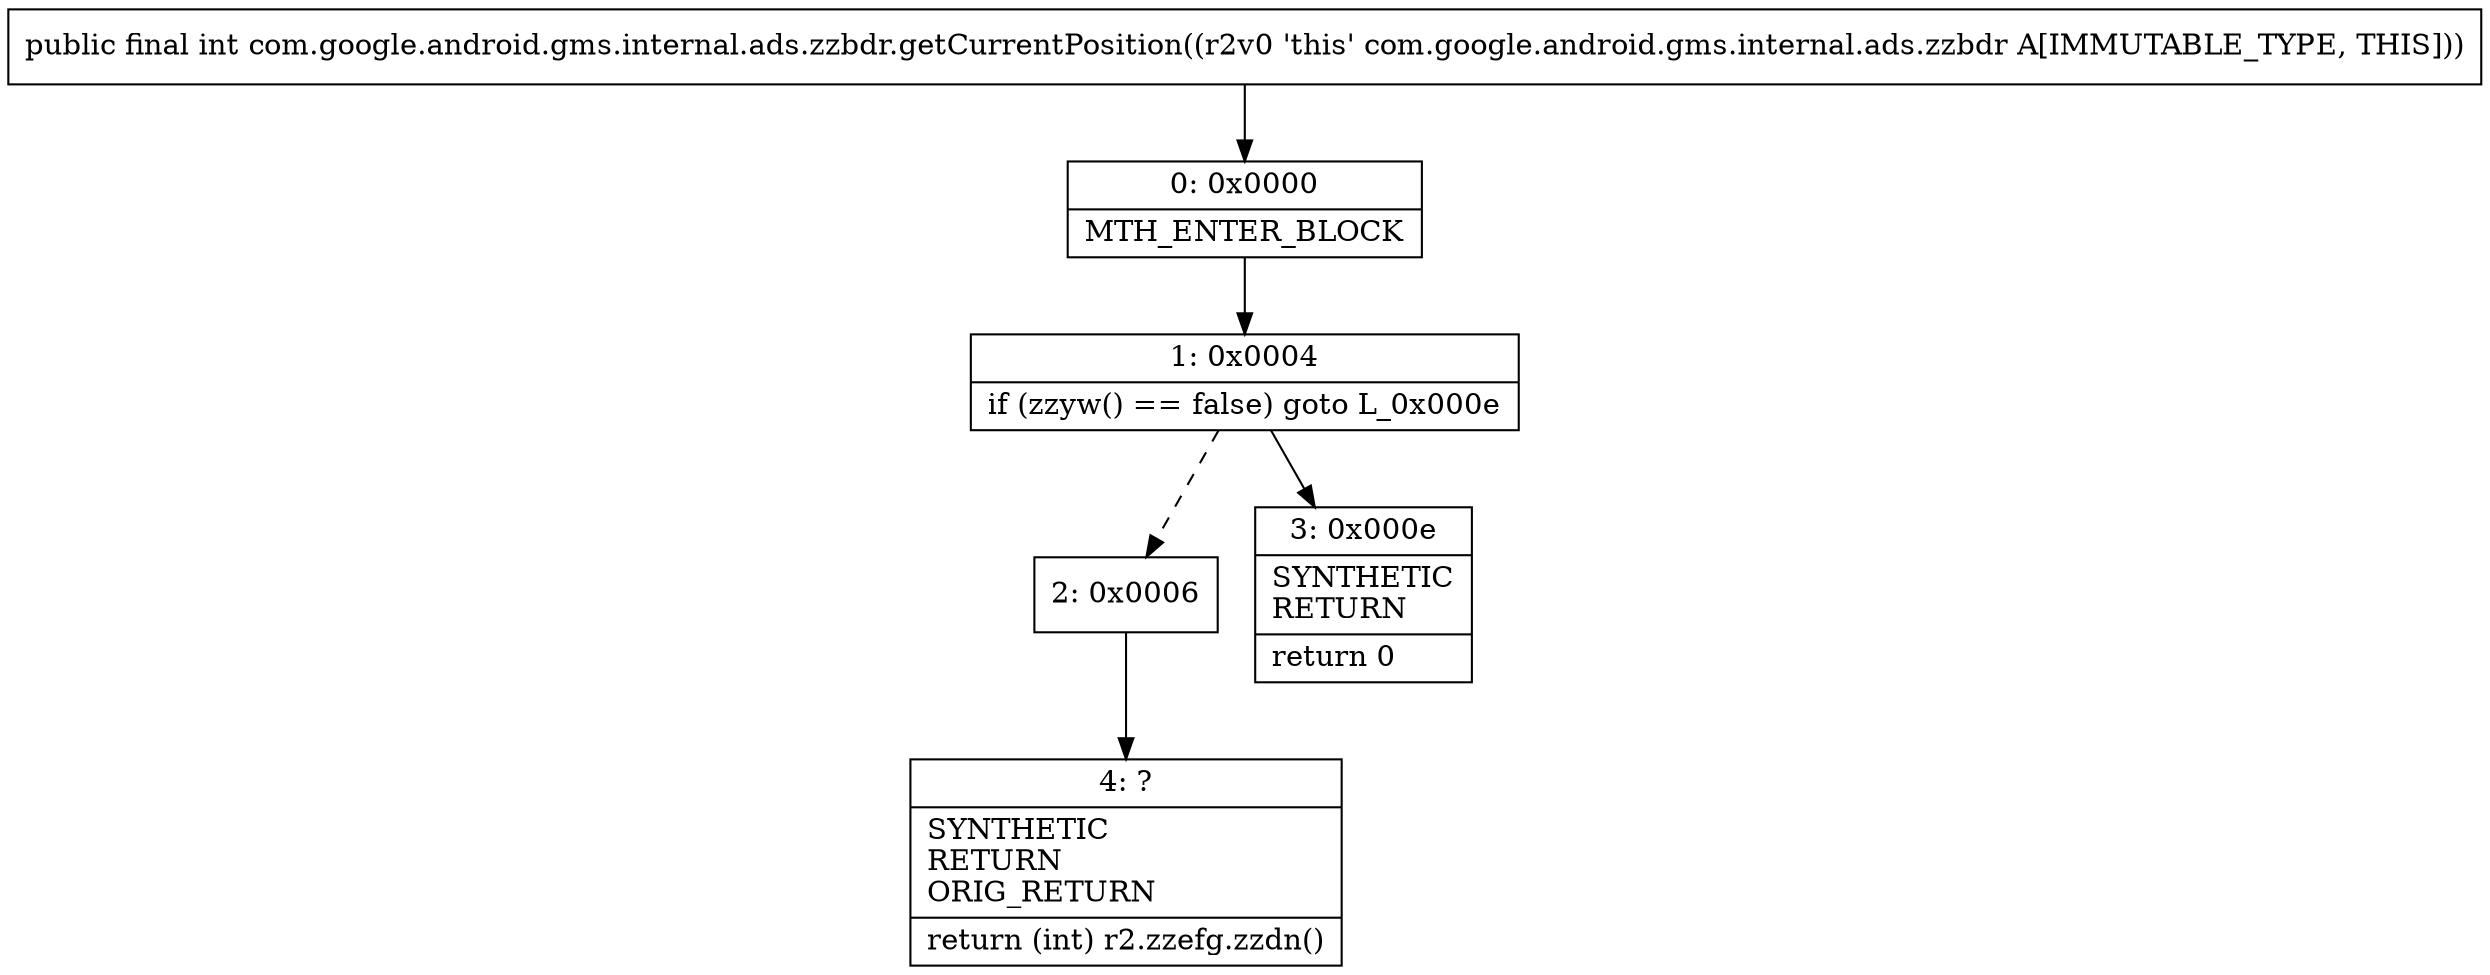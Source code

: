 digraph "CFG forcom.google.android.gms.internal.ads.zzbdr.getCurrentPosition()I" {
Node_0 [shape=record,label="{0\:\ 0x0000|MTH_ENTER_BLOCK\l}"];
Node_1 [shape=record,label="{1\:\ 0x0004|if (zzyw() == false) goto L_0x000e\l}"];
Node_2 [shape=record,label="{2\:\ 0x0006}"];
Node_3 [shape=record,label="{3\:\ 0x000e|SYNTHETIC\lRETURN\l|return 0\l}"];
Node_4 [shape=record,label="{4\:\ ?|SYNTHETIC\lRETURN\lORIG_RETURN\l|return (int) r2.zzefg.zzdn()\l}"];
MethodNode[shape=record,label="{public final int com.google.android.gms.internal.ads.zzbdr.getCurrentPosition((r2v0 'this' com.google.android.gms.internal.ads.zzbdr A[IMMUTABLE_TYPE, THIS])) }"];
MethodNode -> Node_0;
Node_0 -> Node_1;
Node_1 -> Node_2[style=dashed];
Node_1 -> Node_3;
Node_2 -> Node_4;
}

